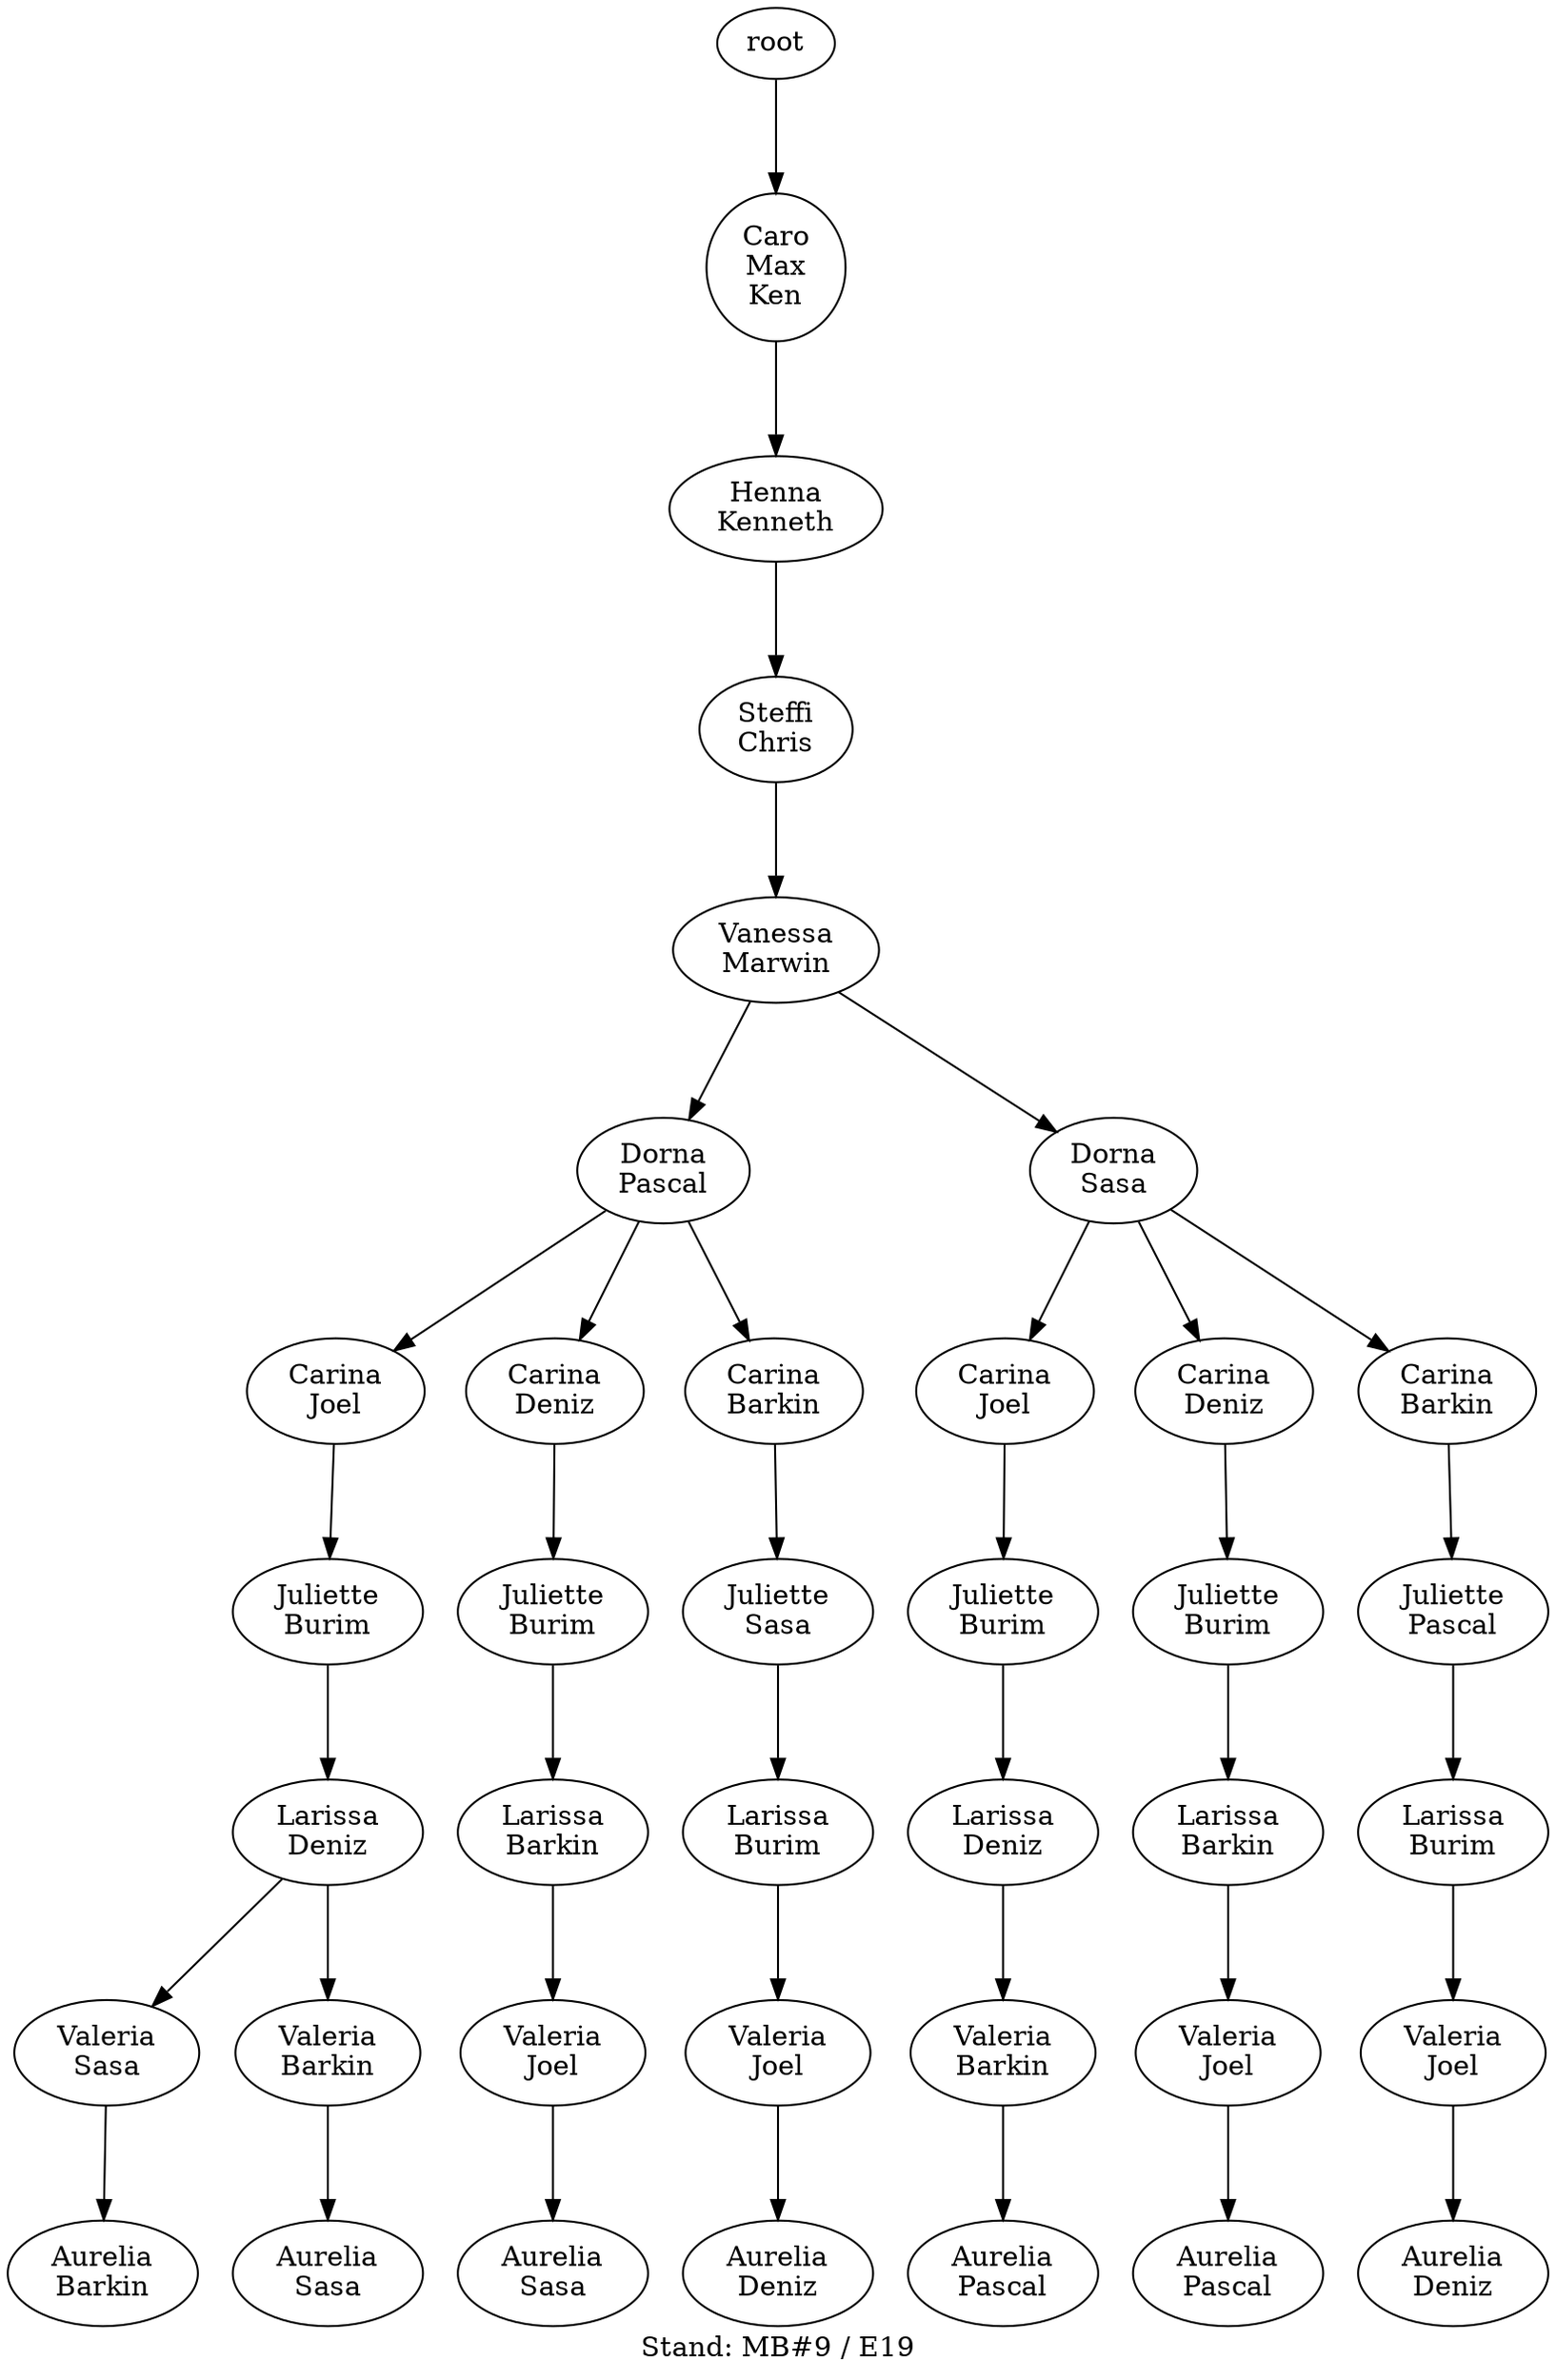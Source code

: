 digraph D { labelloc="b"; label="Stand: MB#9 / E19"; ranksep=0.8;
"root/7,5"[label="Caro\nMax\nKen"]
"root" -> "root/7,5";
"root/7,5/6"[label="Henna\nKenneth"]
"root/7,5" -> "root/7,5/6";
"root/7,5/6/2"[label="Steffi\nChris"]
"root/7,5/6" -> "root/7,5/6/2";
"root/7,5/6/2/10"[label="Vanessa\nMarwin"]
"root/7,5/6/2" -> "root/7,5/6/2/10";
"root/7,5/6/2/10/8"[label="Dorna\nPascal"]
"root/7,5/6/2/10" -> "root/7,5/6/2/10/8";
"root/7,5/6/2/10/8/4"[label="Carina\nJoel"]
"root/7,5/6/2/10/8" -> "root/7,5/6/2/10/8/4";
"root/7,5/6/2/10/8/4/1"[label="Juliette\nBurim"]
"root/7,5/6/2/10/8/4" -> "root/7,5/6/2/10/8/4/1";
"root/7,5/6/2/10/8/4/1/3"[label="Larissa\nDeniz"]
"root/7,5/6/2/10/8/4/1" -> "root/7,5/6/2/10/8/4/1/3";
"root/7,5/6/2/10/8/4/1/3/9"[label="Valeria\nSasa"]
"root/7,5/6/2/10/8/4/1/3" -> "root/7,5/6/2/10/8/4/1/3/9";
"root/7,5/6/2/10/8/4/1/3/9/0"[label="Aurelia\nBarkin"]
"root/7,5/6/2/10/8/4/1/3/9" -> "root/7,5/6/2/10/8/4/1/3/9/0";
"root/7,5/6/2/10/9"[label="Dorna\nSasa"]
"root/7,5/6/2/10" -> "root/7,5/6/2/10/9";
"root/7,5/6/2/10/9/4"[label="Carina\nJoel"]
"root/7,5/6/2/10/9" -> "root/7,5/6/2/10/9/4";
"root/7,5/6/2/10/9/4/1"[label="Juliette\nBurim"]
"root/7,5/6/2/10/9/4" -> "root/7,5/6/2/10/9/4/1";
"root/7,5/6/2/10/9/4/1/3"[label="Larissa\nDeniz"]
"root/7,5/6/2/10/9/4/1" -> "root/7,5/6/2/10/9/4/1/3";
"root/7,5/6/2/10/9/4/1/3/0"[label="Valeria\nBarkin"]
"root/7,5/6/2/10/9/4/1/3" -> "root/7,5/6/2/10/9/4/1/3/0";
"root/7,5/6/2/10/9/4/1/3/0/8"[label="Aurelia\nPascal"]
"root/7,5/6/2/10/9/4/1/3/0" -> "root/7,5/6/2/10/9/4/1/3/0/8";
"root/7,5/6/2/10/8/4/1/3/0"[label="Valeria\nBarkin"]
"root/7,5/6/2/10/8/4/1/3" -> "root/7,5/6/2/10/8/4/1/3/0";
"root/7,5/6/2/10/8/4/1/3/0/9"[label="Aurelia\nSasa"]
"root/7,5/6/2/10/8/4/1/3/0" -> "root/7,5/6/2/10/8/4/1/3/0/9";
"root/7,5/6/2/10/8/3"[label="Carina\nDeniz"]
"root/7,5/6/2/10/8" -> "root/7,5/6/2/10/8/3";
"root/7,5/6/2/10/8/3/1"[label="Juliette\nBurim"]
"root/7,5/6/2/10/8/3" -> "root/7,5/6/2/10/8/3/1";
"root/7,5/6/2/10/8/3/1/0"[label="Larissa\nBarkin"]
"root/7,5/6/2/10/8/3/1" -> "root/7,5/6/2/10/8/3/1/0";
"root/7,5/6/2/10/8/3/1/0/4"[label="Valeria\nJoel"]
"root/7,5/6/2/10/8/3/1/0" -> "root/7,5/6/2/10/8/3/1/0/4";
"root/7,5/6/2/10/8/3/1/0/4/9"[label="Aurelia\nSasa"]
"root/7,5/6/2/10/8/3/1/0/4" -> "root/7,5/6/2/10/8/3/1/0/4/9";
"root/7,5/6/2/10/9/3"[label="Carina\nDeniz"]
"root/7,5/6/2/10/9" -> "root/7,5/6/2/10/9/3";
"root/7,5/6/2/10/9/3/1"[label="Juliette\nBurim"]
"root/7,5/6/2/10/9/3" -> "root/7,5/6/2/10/9/3/1";
"root/7,5/6/2/10/9/3/1/0"[label="Larissa\nBarkin"]
"root/7,5/6/2/10/9/3/1" -> "root/7,5/6/2/10/9/3/1/0";
"root/7,5/6/2/10/9/3/1/0/4"[label="Valeria\nJoel"]
"root/7,5/6/2/10/9/3/1/0" -> "root/7,5/6/2/10/9/3/1/0/4";
"root/7,5/6/2/10/9/3/1/0/4/8"[label="Aurelia\nPascal"]
"root/7,5/6/2/10/9/3/1/0/4" -> "root/7,5/6/2/10/9/3/1/0/4/8";
"root/7,5/6/2/10/8/0"[label="Carina\nBarkin"]
"root/7,5/6/2/10/8" -> "root/7,5/6/2/10/8/0";
"root/7,5/6/2/10/8/0/9"[label="Juliette\nSasa"]
"root/7,5/6/2/10/8/0" -> "root/7,5/6/2/10/8/0/9";
"root/7,5/6/2/10/8/0/9/1"[label="Larissa\nBurim"]
"root/7,5/6/2/10/8/0/9" -> "root/7,5/6/2/10/8/0/9/1";
"root/7,5/6/2/10/8/0/9/1/4"[label="Valeria\nJoel"]
"root/7,5/6/2/10/8/0/9/1" -> "root/7,5/6/2/10/8/0/9/1/4";
"root/7,5/6/2/10/8/0/9/1/4/3"[label="Aurelia\nDeniz"]
"root/7,5/6/2/10/8/0/9/1/4" -> "root/7,5/6/2/10/8/0/9/1/4/3";
"root/7,5/6/2/10/9/0"[label="Carina\nBarkin"]
"root/7,5/6/2/10/9" -> "root/7,5/6/2/10/9/0";
"root/7,5/6/2/10/9/0/8"[label="Juliette\nPascal"]
"root/7,5/6/2/10/9/0" -> "root/7,5/6/2/10/9/0/8";
"root/7,5/6/2/10/9/0/8/1"[label="Larissa\nBurim"]
"root/7,5/6/2/10/9/0/8" -> "root/7,5/6/2/10/9/0/8/1";
"root/7,5/6/2/10/9/0/8/1/4"[label="Valeria\nJoel"]
"root/7,5/6/2/10/9/0/8/1" -> "root/7,5/6/2/10/9/0/8/1/4";
"root/7,5/6/2/10/9/0/8/1/4/3"[label="Aurelia\nDeniz"]
"root/7,5/6/2/10/9/0/8/1/4" -> "root/7,5/6/2/10/9/0/8/1/4/3";
}
